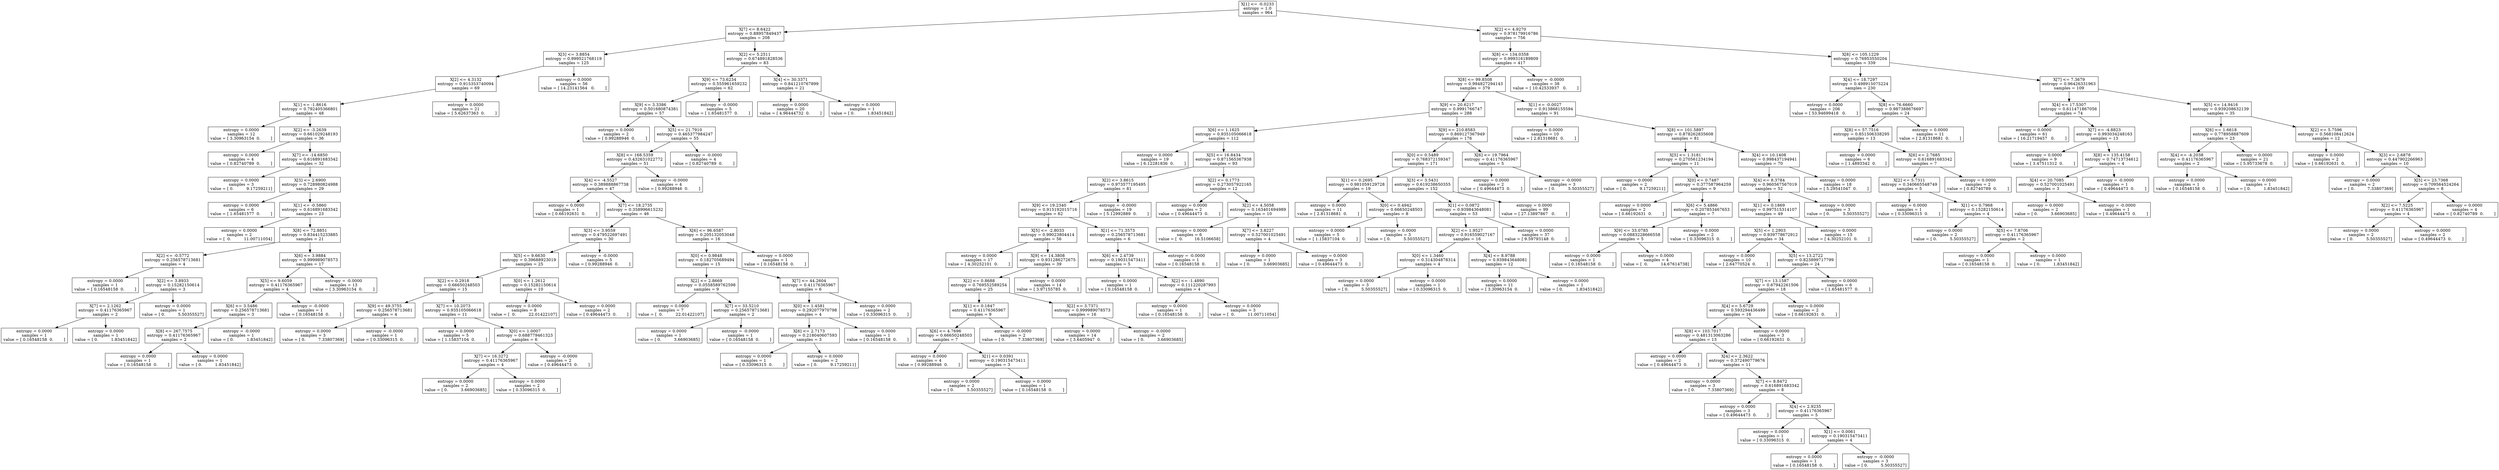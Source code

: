 digraph Tree {
0 [label="X[1] <= -0.0233\nentropy = 1.0\nsamples = 964", shape="box"] ;
1 [label="X[7] <= 8.6422\nentropy = 0.88957849437\nsamples = 208", shape="box"] ;
0 -> 1 ;
2 [label="X[3] <= 3.8854\nentropy = 0.999521768119\nsamples = 125", shape="box"] ;
1 -> 2 ;
3 [label="X[2] <= 4.3132\nentropy = 0.915353740094\nsamples = 69", shape="box"] ;
2 -> 3 ;
4 [label="X[1] <= -1.8616\nentropy = 0.792405366801\nsamples = 48", shape="box"] ;
3 -> 4 ;
5 [label="entropy = 0.0000\nsamples = 12\nvalue = [ 3.30963154  0.        ]", shape="box"] ;
4 -> 5 ;
6 [label="X[2] <= -3.2639\nentropy = 0.661029248193\nsamples = 36", shape="box"] ;
4 -> 6 ;
7 [label="entropy = 0.0000\nsamples = 4\nvalue = [ 0.82740789  0.        ]", shape="box"] ;
6 -> 7 ;
8 [label="X[7] <= -14.6850\nentropy = 0.616891683342\nsamples = 32", shape="box"] ;
6 -> 8 ;
9 [label="entropy = 0.0000\nsamples = 3\nvalue = [ 0.          9.17259211]", shape="box"] ;
8 -> 9 ;
10 [label="X[3] <= 2.6900\nentropy = 0.728980824988\nsamples = 29", shape="box"] ;
8 -> 10 ;
11 [label="entropy = 0.0000\nsamples = 6\nvalue = [ 1.65481577  0.        ]", shape="box"] ;
10 -> 11 ;
12 [label="X[1] <= -0.5860\nentropy = 0.616891683342\nsamples = 23", shape="box"] ;
10 -> 12 ;
13 [label="entropy = 0.0000\nsamples = 2\nvalue = [  0.          11.00711054]", shape="box"] ;
12 -> 13 ;
14 [label="X[8] <= 72.8851\nentropy = 0.834415233885\nsamples = 21", shape="box"] ;
12 -> 14 ;
15 [label="X[2] <= -0.5772\nentropy = 0.256578713681\nsamples = 4", shape="box"] ;
14 -> 15 ;
16 [label="entropy = 0.0000\nsamples = 1\nvalue = [ 0.16548158  0.        ]", shape="box"] ;
15 -> 16 ;
17 [label="X[2] <= 3.8933\nentropy = 0.15282150614\nsamples = 3", shape="box"] ;
15 -> 17 ;
18 [label="X[7] <= 2.1262\nentropy = 0.41176365967\nsamples = 2", shape="box"] ;
17 -> 18 ;
19 [label="entropy = 0.0000\nsamples = 1\nvalue = [ 0.16548158  0.        ]", shape="box"] ;
18 -> 19 ;
20 [label="entropy = 0.0000\nsamples = 1\nvalue = [ 0.          1.83451842]", shape="box"] ;
18 -> 20 ;
21 [label="entropy = 0.0000\nsamples = 1\nvalue = [ 0.          5.50355527]", shape="box"] ;
17 -> 21 ;
22 [label="X[6] <= 3.9884\nentropy = 0.999989078573\nsamples = 17", shape="box"] ;
14 -> 22 ;
23 [label="X[5] <= 9.6059\nentropy = 0.41176365967\nsamples = 4", shape="box"] ;
22 -> 23 ;
24 [label="X[6] <= 3.5486\nentropy = 0.256578713681\nsamples = 3", shape="box"] ;
23 -> 24 ;
25 [label="X[8] <= 267.7575\nentropy = 0.41176365967\nsamples = 2", shape="box"] ;
24 -> 25 ;
26 [label="entropy = 0.0000\nsamples = 1\nvalue = [ 0.16548158  0.        ]", shape="box"] ;
25 -> 26 ;
27 [label="entropy = 0.0000\nsamples = 1\nvalue = [ 0.          1.83451842]", shape="box"] ;
25 -> 27 ;
28 [label="entropy = -0.0000\nsamples = 1\nvalue = [ 0.          1.83451842]", shape="box"] ;
24 -> 28 ;
29 [label="entropy = -0.0000\nsamples = 1\nvalue = [ 0.16548158  0.        ]", shape="box"] ;
23 -> 29 ;
30 [label="entropy = -0.0000\nsamples = 13\nvalue = [ 3.30963154  0.        ]", shape="box"] ;
22 -> 30 ;
31 [label="entropy = 0.0000\nsamples = 21\nvalue = [ 5.62637363  0.        ]", shape="box"] ;
3 -> 31 ;
32 [label="entropy = 0.0000\nsamples = 56\nvalue = [ 14.23141564   0.        ]", shape="box"] ;
2 -> 32 ;
33 [label="X[2] <= 5.2511\nentropy = 0.674891828536\nsamples = 83", shape="box"] ;
1 -> 33 ;
34 [label="X[9] <= 73.6234\nentropy = 0.555961659232\nsamples = 62", shape="box"] ;
33 -> 34 ;
35 [label="X[9] <= 3.3386\nentropy = 0.501680874381\nsamples = 57", shape="box"] ;
34 -> 35 ;
36 [label="entropy = 0.0000\nsamples = 2\nvalue = [ 0.99288946  0.        ]", shape="box"] ;
35 -> 36 ;
37 [label="X[5] <= 21.7910\nentropy = 0.465377984247\nsamples = 55", shape="box"] ;
35 -> 37 ;
38 [label="X[8] <= 168.5359\nentropy = 0.432631022772\nsamples = 51", shape="box"] ;
37 -> 38 ;
39 [label="X[4] <= -4.5527\nentropy = 0.389888867738\nsamples = 47", shape="box"] ;
38 -> 39 ;
40 [label="entropy = 0.0000\nsamples = 1\nvalue = [ 0.66192631  0.        ]", shape="box"] ;
39 -> 40 ;
41 [label="X[7] <= 18.2735\nentropy = 0.358996615232\nsamples = 46", shape="box"] ;
39 -> 41 ;
42 [label="X[3] <= 3.9559\nentropy = 0.479522697491\nsamples = 30", shape="box"] ;
41 -> 42 ;
43 [label="X[5] <= 9.6630\nentropy = 0.39688923019\nsamples = 25", shape="box"] ;
42 -> 43 ;
44 [label="X[2] <= 0.2918\nentropy = 0.66650248503\nsamples = 15", shape="box"] ;
43 -> 44 ;
45 [label="X[9] <= 49.3755\nentropy = 0.256578713681\nsamples = 4", shape="box"] ;
44 -> 45 ;
46 [label="entropy = 0.0000\nsamples = 3\nvalue = [ 0.          7.33807369]", shape="box"] ;
45 -> 46 ;
47 [label="entropy = -0.0000\nsamples = 1\nvalue = [ 0.33096315  0.        ]", shape="box"] ;
45 -> 47 ;
48 [label="X[7] <= 10.2073\nentropy = 0.935105066618\nsamples = 11", shape="box"] ;
44 -> 48 ;
49 [label="entropy = 0.0000\nsamples = 5\nvalue = [ 1.15837104  0.        ]", shape="box"] ;
48 -> 49 ;
50 [label="X[0] <= 1.0007\nentropy = 0.688779461323\nsamples = 6", shape="box"] ;
48 -> 50 ;
51 [label="X[7] <= 16.3272\nentropy = 0.41176365967\nsamples = 4", shape="box"] ;
50 -> 51 ;
52 [label="entropy = 0.0000\nsamples = 2\nvalue = [ 0.          3.66903685]", shape="box"] ;
51 -> 52 ;
53 [label="entropy = 0.0000\nsamples = 2\nvalue = [ 0.33096315  0.        ]", shape="box"] ;
51 -> 53 ;
54 [label="entropy = -0.0000\nsamples = 2\nvalue = [ 0.49644473  0.        ]", shape="box"] ;
50 -> 54 ;
55 [label="X[0] <= 1.2612\nentropy = 0.15282150614\nsamples = 10", shape="box"] ;
43 -> 55 ;
56 [label="entropy = 0.0000\nsamples = 8\nvalue = [  0.          22.01422107]", shape="box"] ;
55 -> 56 ;
57 [label="entropy = 0.0000\nsamples = 2\nvalue = [ 0.49644473  0.        ]", shape="box"] ;
55 -> 57 ;
58 [label="entropy = -0.0000\nsamples = 5\nvalue = [ 0.99288946  0.        ]", shape="box"] ;
42 -> 58 ;
59 [label="X[6] <= 96.6587\nentropy = 0.205132053048\nsamples = 16", shape="box"] ;
41 -> 59 ;
60 [label="X[0] <= 0.9848\nentropy = 0.182705689494\nsamples = 15", shape="box"] ;
59 -> 60 ;
61 [label="X[2] <= 2.8669\nentropy = 0.0558589762598\nsamples = 9", shape="box"] ;
60 -> 61 ;
62 [label="entropy = 0.0000\nsamples = 7\nvalue = [  0.          22.01422107]", shape="box"] ;
61 -> 62 ;
63 [label="X[7] <= 33.5210\nentropy = 0.256578713681\nsamples = 2", shape="box"] ;
61 -> 63 ;
64 [label="entropy = 0.0000\nsamples = 1\nvalue = [ 0.          3.66903685]", shape="box"] ;
63 -> 64 ;
65 [label="entropy = -0.0000\nsamples = 1\nvalue = [ 0.16548158  0.        ]", shape="box"] ;
63 -> 65 ;
66 [label="X[7] <= 44.2604\nentropy = 0.41176365967\nsamples = 6", shape="box"] ;
60 -> 66 ;
67 [label="X[0] <= 1.4581\nentropy = 0.292077970798\nsamples = 4", shape="box"] ;
66 -> 67 ;
68 [label="X[6] <= 2.7173\nentropy = 0.218040607593\nsamples = 3", shape="box"] ;
67 -> 68 ;
69 [label="entropy = 0.0000\nsamples = 1\nvalue = [ 0.33096315  0.        ]", shape="box"] ;
68 -> 69 ;
70 [label="entropy = 0.0000\nsamples = 2\nvalue = [ 0.          9.17259211]", shape="box"] ;
68 -> 70 ;
71 [label="entropy = 0.0000\nsamples = 1\nvalue = [ 0.16548158  0.        ]", shape="box"] ;
67 -> 71 ;
72 [label="entropy = 0.0000\nsamples = 2\nvalue = [ 0.33096315  0.        ]", shape="box"] ;
66 -> 72 ;
73 [label="entropy = 0.0000\nsamples = 1\nvalue = [ 0.16548158  0.        ]", shape="box"] ;
59 -> 73 ;
74 [label="entropy = -0.0000\nsamples = 4\nvalue = [ 0.99288946  0.        ]", shape="box"] ;
38 -> 74 ;
75 [label="entropy = -0.0000\nsamples = 4\nvalue = [ 0.82740789  0.        ]", shape="box"] ;
37 -> 75 ;
76 [label="entropy = -0.0000\nsamples = 5\nvalue = [ 1.65481577  0.        ]", shape="box"] ;
34 -> 76 ;
77 [label="X[4] <= 30.3371\nentropy = 0.841210767899\nsamples = 21", shape="box"] ;
33 -> 77 ;
78 [label="entropy = 0.0000\nsamples = 20\nvalue = [ 4.96444732  0.        ]", shape="box"] ;
77 -> 78 ;
79 [label="entropy = 0.0000\nsamples = 1\nvalue = [ 0.          1.83451842]", shape="box"] ;
77 -> 79 ;
80 [label="X[2] <= 4.9270\nentropy = 0.978179916786\nsamples = 756", shape="box"] ;
0 -> 80 ;
81 [label="X[8] <= 134.0358\nentropy = 0.999316189809\nsamples = 417", shape="box"] ;
80 -> 81 ;
82 [label="X[8] <= 99.8508\nentropy = 0.994827294143\nsamples = 379", shape="box"] ;
81 -> 82 ;
83 [label="X[9] <= 20.6217\nentropy = 0.9991766747\nsamples = 288", shape="box"] ;
82 -> 83 ;
84 [label="X[6] <= 1.1625\nentropy = 0.935105066618\nsamples = 112", shape="box"] ;
83 -> 84 ;
85 [label="entropy = 0.0000\nsamples = 19\nvalue = [ 6.12281836  0.        ]", shape="box"] ;
84 -> 85 ;
86 [label="X[5] <= 16.8434\nentropy = 0.871565367938\nsamples = 93", shape="box"] ;
84 -> 86 ;
87 [label="X[2] <= 3.8615\nentropy = 0.973577195495\nsamples = 81", shape="box"] ;
86 -> 87 ;
88 [label="X[9] <= 19.2340\nentropy = 0.915192015716\nsamples = 62", shape="box"] ;
87 -> 88 ;
89 [label="X[5] <= -2.8033\nentropy = 0.99023804414\nsamples = 56", shape="box"] ;
88 -> 89 ;
90 [label="entropy = 0.0000\nsamples = 17\nvalue = [ 4.30252101  0.        ]", shape="box"] ;
89 -> 90 ;
91 [label="X[9] <= 14.3808\nentropy = 0.931286272675\nsamples = 39", shape="box"] ;
89 -> 91 ;
92 [label="X[2] <= 0.8688\nentropy = 0.769552589254\nsamples = 25", shape="box"] ;
91 -> 92 ;
93 [label="X[1] <= 0.1847\nentropy = 0.41176365967\nsamples = 9", shape="box"] ;
92 -> 93 ;
94 [label="X[6] <= 4.7696\nentropy = 0.66650248503\nsamples = 7", shape="box"] ;
93 -> 94 ;
95 [label="entropy = 0.0000\nsamples = 4\nvalue = [ 0.99288946  0.        ]", shape="box"] ;
94 -> 95 ;
96 [label="X[1] <= 0.0391\nentropy = 0.190315473411\nsamples = 3", shape="box"] ;
94 -> 96 ;
97 [label="entropy = 0.0000\nsamples = 2\nvalue = [ 0.          5.50355527]", shape="box"] ;
96 -> 97 ;
98 [label="entropy = 0.0000\nsamples = 1\nvalue = [ 0.16548158  0.        ]", shape="box"] ;
96 -> 98 ;
99 [label="entropy = -0.0000\nsamples = 2\nvalue = [ 0.          7.33807369]", shape="box"] ;
93 -> 99 ;
100 [label="X[2] <= 3.7371\nentropy = 0.999989078573\nsamples = 16", shape="box"] ;
92 -> 100 ;
101 [label="entropy = 0.0000\nsamples = 14\nvalue = [ 3.6405947  0.       ]", shape="box"] ;
100 -> 101 ;
102 [label="entropy = -0.0000\nsamples = 2\nvalue = [ 0.          3.66903685]", shape="box"] ;
100 -> 102 ;
103 [label="entropy = 0.0000\nsamples = 14\nvalue = [ 3.97155785  0.        ]", shape="box"] ;
91 -> 103 ;
104 [label="X[1] <= 71.3573\nentropy = 0.256578713681\nsamples = 6", shape="box"] ;
88 -> 104 ;
105 [label="X[6] <= 2.4739\nentropy = 0.190315473411\nsamples = 5", shape="box"] ;
104 -> 105 ;
106 [label="entropy = 0.0000\nsamples = 1\nvalue = [ 0.16548158  0.        ]", shape="box"] ;
105 -> 106 ;
107 [label="X[2] <= -1.4890\nentropy = 0.111220287993\nsamples = 4", shape="box"] ;
105 -> 107 ;
108 [label="entropy = 0.0000\nsamples = 1\nvalue = [ 0.16548158  0.        ]", shape="box"] ;
107 -> 108 ;
109 [label="entropy = 0.0000\nsamples = 3\nvalue = [  0.          11.00711054]", shape="box"] ;
107 -> 109 ;
110 [label="entropy = -0.0000\nsamples = 1\nvalue = [ 0.16548158  0.        ]", shape="box"] ;
104 -> 110 ;
111 [label="entropy = -0.0000\nsamples = 19\nvalue = [ 5.12992889  0.        ]", shape="box"] ;
87 -> 111 ;
112 [label="X[2] <= 0.1773\nentropy = 0.273057922165\nsamples = 12", shape="box"] ;
86 -> 112 ;
113 [label="entropy = 0.0000\nsamples = 2\nvalue = [ 0.49644473  0.        ]", shape="box"] ;
112 -> 113 ;
114 [label="X[2] <= 4.5058\nentropy = 0.163401694989\nsamples = 10", shape="box"] ;
112 -> 114 ;
115 [label="entropy = 0.0000\nsamples = 6\nvalue = [  0.         16.5106658]", shape="box"] ;
114 -> 115 ;
116 [label="X[7] <= 3.8227\nentropy = 0.527001025491\nsamples = 4", shape="box"] ;
114 -> 116 ;
117 [label="entropy = 0.0000\nsamples = 1\nvalue = [ 0.          3.66903685]", shape="box"] ;
116 -> 117 ;
118 [label="entropy = 0.0000\nsamples = 3\nvalue = [ 0.49644473  0.        ]", shape="box"] ;
116 -> 118 ;
119 [label="X[9] <= 210.8583\nentropy = 0.869127367949\nsamples = 176", shape="box"] ;
83 -> 119 ;
120 [label="X[0] <= 0.5489\nentropy = 0.768372159347\nsamples = 171", shape="box"] ;
119 -> 120 ;
121 [label="X[1] <= 0.2695\nentropy = 0.981059129728\nsamples = 19", shape="box"] ;
120 -> 121 ;
122 [label="entropy = 0.0000\nsamples = 11\nvalue = [ 2.81318681  0.        ]", shape="box"] ;
121 -> 122 ;
123 [label="X[0] <= 0.4942\nentropy = 0.66650248503\nsamples = 8", shape="box"] ;
121 -> 123 ;
124 [label="entropy = 0.0000\nsamples = 5\nvalue = [ 1.15837104  0.        ]", shape="box"] ;
123 -> 124 ;
125 [label="entropy = 0.0000\nsamples = 3\nvalue = [ 0.          5.50355527]", shape="box"] ;
123 -> 125 ;
126 [label="X[3] <= 3.5431\nentropy = 0.619238650355\nsamples = 152", shape="box"] ;
120 -> 126 ;
127 [label="X[1] <= 0.0872\nentropy = 0.939843648081\nsamples = 53", shape="box"] ;
126 -> 127 ;
128 [label="X[2] <= 1.9527\nentropy = 0.916559027167\nsamples = 16", shape="box"] ;
127 -> 128 ;
129 [label="X[0] <= 1.3460\nentropy = 0.314304878314\nsamples = 4", shape="box"] ;
128 -> 129 ;
130 [label="entropy = 0.0000\nsamples = 3\nvalue = [ 0.          5.50355527]", shape="box"] ;
129 -> 130 ;
131 [label="entropy = 0.0000\nsamples = 1\nvalue = [ 0.33096315  0.        ]", shape="box"] ;
129 -> 131 ;
132 [label="X[4] <= 8.9788\nentropy = 0.939843648081\nsamples = 12", shape="box"] ;
128 -> 132 ;
133 [label="entropy = 0.0000\nsamples = 11\nvalue = [ 3.30963154  0.        ]", shape="box"] ;
132 -> 133 ;
134 [label="entropy = 0.0000\nsamples = 1\nvalue = [ 0.          1.83451842]", shape="box"] ;
132 -> 134 ;
135 [label="entropy = 0.0000\nsamples = 37\nvalue = [ 9.59793148  0.        ]", shape="box"] ;
127 -> 135 ;
136 [label="entropy = 0.0000\nsamples = 99\nvalue = [ 27.13897867   0.        ]", shape="box"] ;
126 -> 136 ;
137 [label="X[6] <= 19.7964\nentropy = 0.41176365967\nsamples = 5", shape="box"] ;
119 -> 137 ;
138 [label="entropy = 0.0000\nsamples = 2\nvalue = [ 0.49644473  0.        ]", shape="box"] ;
137 -> 138 ;
139 [label="entropy = -0.0000\nsamples = 3\nvalue = [ 0.          5.50355527]", shape="box"] ;
137 -> 139 ;
140 [label="X[1] <= -0.0027\nentropy = 0.913868155594\nsamples = 91", shape="box"] ;
82 -> 140 ;
141 [label="entropy = 0.0000\nsamples = 10\nvalue = [ 2.81318681  0.        ]", shape="box"] ;
140 -> 141 ;
142 [label="X[8] <= 101.5897\nentropy = 0.878262835608\nsamples = 81", shape="box"] ;
140 -> 142 ;
143 [label="X[5] <= 1.3181\nentropy = 0.270561234194\nsamples = 11", shape="box"] ;
142 -> 143 ;
144 [label="entropy = 0.0000\nsamples = 2\nvalue = [ 0.          9.17259211]", shape="box"] ;
143 -> 144 ;
145 [label="X[0] <= 0.7487\nentropy = 0.377587964259\nsamples = 9", shape="box"] ;
143 -> 145 ;
146 [label="entropy = 0.0000\nsamples = 2\nvalue = [ 0.66192631  0.        ]", shape="box"] ;
145 -> 146 ;
147 [label="X[6] <= 5.4866\nentropy = 0.207853467653\nsamples = 7", shape="box"] ;
145 -> 147 ;
148 [label="X[9] <= 33.0785\nentropy = 0.0883228666558\nsamples = 5", shape="box"] ;
147 -> 148 ;
149 [label="entropy = 0.0000\nsamples = 1\nvalue = [ 0.16548158  0.        ]", shape="box"] ;
148 -> 149 ;
150 [label="entropy = 0.0000\nsamples = 4\nvalue = [  0.          14.67614738]", shape="box"] ;
148 -> 150 ;
151 [label="entropy = 0.0000\nsamples = 2\nvalue = [ 0.33096315  0.        ]", shape="box"] ;
147 -> 151 ;
152 [label="X[4] <= 10.1408\nentropy = 0.998437194941\nsamples = 70", shape="box"] ;
142 -> 152 ;
153 [label="X[4] <= 8.3784\nentropy = 0.960567567019\nsamples = 52", shape="box"] ;
152 -> 153 ;
154 [label="X[1] <= 0.1869\nentropy = 0.997515314107\nsamples = 49", shape="box"] ;
153 -> 154 ;
155 [label="X[5] <= 1.2903\nentropy = 0.939778672912\nsamples = 34", shape="box"] ;
154 -> 155 ;
156 [label="entropy = 0.0000\nsamples = 10\nvalue = [ 2.64770524  0.        ]", shape="box"] ;
155 -> 156 ;
157 [label="X[5] <= 13.2722\nentropy = 0.823899717799\nsamples = 24", shape="box"] ;
155 -> 157 ;
158 [label="X[7] <= 13.1587\nentropy = 0.67942261506\nsamples = 18", shape="box"] ;
157 -> 158 ;
159 [label="X[4] <= 5.6729\nentropy = 0.593294436499\nsamples = 16", shape="box"] ;
158 -> 159 ;
160 [label="X[8] <= 103.7017\nentropy = 0.481313063286\nsamples = 13", shape="box"] ;
159 -> 160 ;
161 [label="entropy = 0.0000\nsamples = 2\nvalue = [ 0.49644473  0.        ]", shape="box"] ;
160 -> 161 ;
162 [label="X[4] <= 2.3622\nentropy = 0.372490779676\nsamples = 11", shape="box"] ;
160 -> 162 ;
163 [label="entropy = 0.0000\nsamples = 3\nvalue = [ 0.          7.33807369]", shape="box"] ;
162 -> 163 ;
164 [label="X[7] <= 8.8472\nentropy = 0.616891683342\nsamples = 8", shape="box"] ;
162 -> 164 ;
165 [label="entropy = 0.0000\nsamples = 3\nvalue = [ 0.49644473  0.        ]", shape="box"] ;
164 -> 165 ;
166 [label="X[4] <= 2.9235\nentropy = 0.41176365967\nsamples = 5", shape="box"] ;
164 -> 166 ;
167 [label="entropy = 0.0000\nsamples = 1\nvalue = [ 0.33096315  0.        ]", shape="box"] ;
166 -> 167 ;
168 [label="X[1] <= 0.0061\nentropy = 0.190315473411\nsamples = 4", shape="box"] ;
166 -> 168 ;
169 [label="entropy = 0.0000\nsamples = 1\nvalue = [ 0.16548158  0.        ]", shape="box"] ;
168 -> 169 ;
170 [label="entropy = -0.0000\nsamples = 3\nvalue = [ 0.          5.50355527]", shape="box"] ;
168 -> 170 ;
171 [label="entropy = 0.0000\nsamples = 3\nvalue = [ 0.66192631  0.        ]", shape="box"] ;
159 -> 171 ;
172 [label="entropy = 0.0000\nsamples = 2\nvalue = [ 0.66192631  0.        ]", shape="box"] ;
158 -> 172 ;
173 [label="entropy = 0.0000\nsamples = 6\nvalue = [ 1.65481577  0.        ]", shape="box"] ;
157 -> 173 ;
174 [label="entropy = 0.0000\nsamples = 15\nvalue = [ 4.30252101  0.        ]", shape="box"] ;
154 -> 174 ;
175 [label="entropy = 0.0000\nsamples = 3\nvalue = [ 0.          5.50355527]", shape="box"] ;
153 -> 175 ;
176 [label="entropy = 0.0000\nsamples = 18\nvalue = [ 5.29541047  0.        ]", shape="box"] ;
152 -> 176 ;
177 [label="entropy = -0.0000\nsamples = 38\nvalue = [ 10.42533937   0.        ]", shape="box"] ;
81 -> 177 ;
178 [label="X[8] <= 105.1229\nentropy = 0.76953550204\nsamples = 339", shape="box"] ;
80 -> 178 ;
179 [label="X[4] <= 18.7297\nentropy = 0.498915075224\nsamples = 230", shape="box"] ;
178 -> 179 ;
180 [label="entropy = 0.0000\nsamples = 206\nvalue = [ 53.94699418   0.        ]", shape="box"] ;
179 -> 180 ;
181 [label="X[8] <= 76.6660\nentropy = 0.987388676697\nsamples = 24", shape="box"] ;
179 -> 181 ;
182 [label="X[8] <= 57.7516\nentropy = 0.851506338295\nsamples = 13", shape="box"] ;
181 -> 182 ;
183 [label="entropy = 0.0000\nsamples = 6\nvalue = [ 1.4893342  0.       ]", shape="box"] ;
182 -> 183 ;
184 [label="X[6] <= 2.7685\nentropy = 0.616891683342\nsamples = 7", shape="box"] ;
182 -> 184 ;
185 [label="X[2] <= 5.7311\nentropy = 0.340665548749\nsamples = 5", shape="box"] ;
184 -> 185 ;
186 [label="entropy = 0.0000\nsamples = 1\nvalue = [ 0.33096315  0.        ]", shape="box"] ;
185 -> 186 ;
187 [label="X[1] <= 0.7968\nentropy = 0.15282150614\nsamples = 4", shape="box"] ;
185 -> 187 ;
188 [label="entropy = 0.0000\nsamples = 2\nvalue = [ 0.          5.50355527]", shape="box"] ;
187 -> 188 ;
189 [label="X[5] <= 7.8706\nentropy = 0.41176365967\nsamples = 2", shape="box"] ;
187 -> 189 ;
190 [label="entropy = 0.0000\nsamples = 1\nvalue = [ 0.16548158  0.        ]", shape="box"] ;
189 -> 190 ;
191 [label="entropy = 0.0000\nsamples = 1\nvalue = [ 0.          1.83451842]", shape="box"] ;
189 -> 191 ;
192 [label="entropy = 0.0000\nsamples = 2\nvalue = [ 0.82740789  0.        ]", shape="box"] ;
184 -> 192 ;
193 [label="entropy = 0.0000\nsamples = 11\nvalue = [ 2.81318681  0.        ]", shape="box"] ;
181 -> 193 ;
194 [label="X[7] <= 7.3679\nentropy = 0.96426331963\nsamples = 109", shape="box"] ;
178 -> 194 ;
195 [label="X[4] <= 17.5307\nentropy = 0.611471867056\nsamples = 74", shape="box"] ;
194 -> 195 ;
196 [label="entropy = 0.0000\nsamples = 61\nvalue = [ 16.21719457   0.        ]", shape="box"] ;
195 -> 196 ;
197 [label="X[7] <= -4.8823\nentropy = 0.993034248163\nsamples = 13", shape="box"] ;
195 -> 197 ;
198 [label="entropy = 0.0000\nsamples = 9\nvalue = [ 3.47511312  0.        ]", shape="box"] ;
197 -> 198 ;
199 [label="X[8] <= 135.4158\nentropy = 0.74713734612\nsamples = 4", shape="box"] ;
197 -> 199 ;
200 [label="X[4] <= 20.7085\nentropy = 0.527001025491\nsamples = 3", shape="box"] ;
199 -> 200 ;
201 [label="entropy = 0.0000\nsamples = 2\nvalue = [ 0.          3.66903685]", shape="box"] ;
200 -> 201 ;
202 [label="entropy = -0.0000\nsamples = 1\nvalue = [ 0.49644473  0.        ]", shape="box"] ;
200 -> 202 ;
203 [label="entropy = -0.0000\nsamples = 1\nvalue = [ 0.49644473  0.        ]", shape="box"] ;
199 -> 203 ;
204 [label="X[5] <= 14.9416\nentropy = 0.939208632139\nsamples = 35", shape="box"] ;
194 -> 204 ;
205 [label="X[6] <= 1.6618\nentropy = 0.778958887609\nsamples = 23", shape="box"] ;
204 -> 205 ;
206 [label="X[4] <= -4.2038\nentropy = 0.41176365967\nsamples = 2", shape="box"] ;
205 -> 206 ;
207 [label="entropy = 0.0000\nsamples = 1\nvalue = [ 0.16548158  0.        ]", shape="box"] ;
206 -> 207 ;
208 [label="entropy = 0.0000\nsamples = 1\nvalue = [ 0.          1.83451842]", shape="box"] ;
206 -> 208 ;
209 [label="entropy = 0.0000\nsamples = 21\nvalue = [ 5.95733678  0.        ]", shape="box"] ;
205 -> 209 ;
210 [label="X[2] <= 5.7596\nentropy = 0.568108412624\nsamples = 12", shape="box"] ;
204 -> 210 ;
211 [label="entropy = 0.0000\nsamples = 2\nvalue = [ 0.66192631  0.        ]", shape="box"] ;
210 -> 211 ;
212 [label="X[3] <= 2.6878\nentropy = 0.447902266963\nsamples = 10", shape="box"] ;
210 -> 212 ;
213 [label="entropy = 0.0000\nsamples = 2\nvalue = [ 0.          7.33807369]", shape="box"] ;
212 -> 213 ;
214 [label="X[5] <= 23.7368\nentropy = 0.709564524264\nsamples = 8", shape="box"] ;
212 -> 214 ;
215 [label="X[2] <= 7.5225\nentropy = 0.41176365967\nsamples = 4", shape="box"] ;
214 -> 215 ;
216 [label="entropy = 0.0000\nsamples = 2\nvalue = [ 0.          5.50355527]", shape="box"] ;
215 -> 216 ;
217 [label="entropy = 0.0000\nsamples = 2\nvalue = [ 0.49644473  0.        ]", shape="box"] ;
215 -> 217 ;
218 [label="entropy = 0.0000\nsamples = 4\nvalue = [ 0.82740789  0.        ]", shape="box"] ;
214 -> 218 ;
}